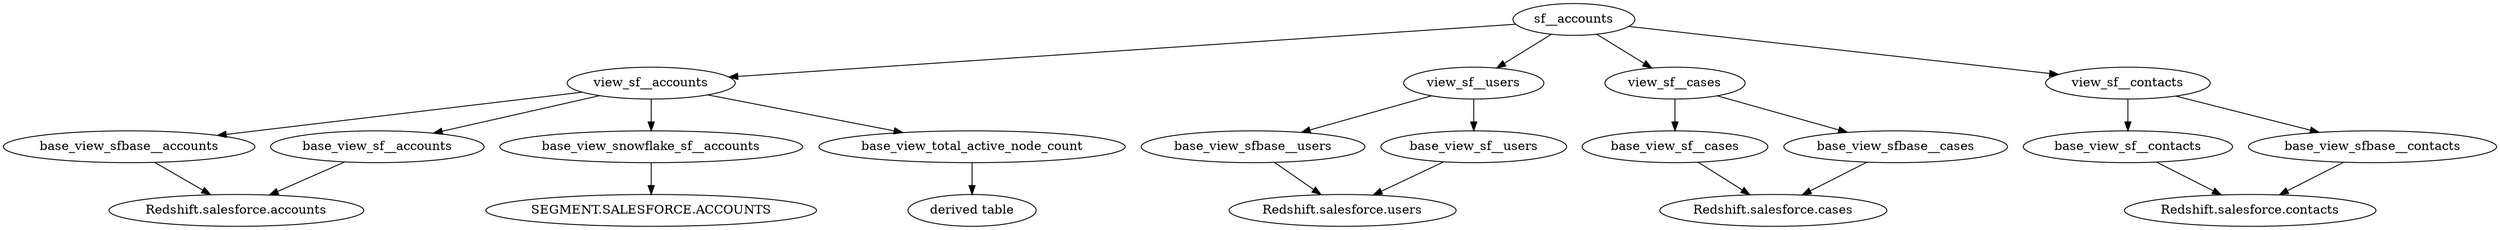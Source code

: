 digraph sf__accounts {
	sf__accounts [label=sf__accounts]
	view_sf__accounts [label=view_sf__accounts]
	sf__accounts -> view_sf__accounts
	base_view_sfbase__accounts [label=base_view_sfbase__accounts]
	view_sf__accounts -> base_view_sfbase__accounts
	"Redshift.salesforce.accounts" [label="Redshift.salesforce.accounts"]
	base_view_sfbase__accounts -> "Redshift.salesforce.accounts"
	base_view_sf__accounts [label=base_view_sf__accounts]
	view_sf__accounts -> base_view_sf__accounts
	"Redshift.salesforce.accounts" [label="Redshift.salesforce.accounts"]
	base_view_sf__accounts -> "Redshift.salesforce.accounts"
	base_view_snowflake_sf__accounts [label=base_view_snowflake_sf__accounts]
	view_sf__accounts -> base_view_snowflake_sf__accounts
	"SEGMENT.SALESFORCE.ACCOUNTS" [label="SEGMENT.SALESFORCE.ACCOUNTS"]
	base_view_snowflake_sf__accounts -> "SEGMENT.SALESFORCE.ACCOUNTS"
	base_view_total_active_node_count [label=base_view_total_active_node_count]
	view_sf__accounts -> base_view_total_active_node_count
	"derived table" [label="derived table"]
	base_view_total_active_node_count -> "derived table"
	view_sf__users [label=view_sf__users]
	sf__accounts -> view_sf__users
	base_view_sfbase__users [label=base_view_sfbase__users]
	view_sf__users -> base_view_sfbase__users
	"Redshift.salesforce.users" [label="Redshift.salesforce.users"]
	base_view_sfbase__users -> "Redshift.salesforce.users"
	base_view_sf__users [label=base_view_sf__users]
	view_sf__users -> base_view_sf__users
	"Redshift.salesforce.users" [label="Redshift.salesforce.users"]
	base_view_sf__users -> "Redshift.salesforce.users"
	view_sf__cases [label=view_sf__cases]
	sf__accounts -> view_sf__cases
	base_view_sf__cases [label=base_view_sf__cases]
	view_sf__cases -> base_view_sf__cases
	"Redshift.salesforce.cases" [label="Redshift.salesforce.cases"]
	base_view_sf__cases -> "Redshift.salesforce.cases"
	base_view_sfbase__cases [label=base_view_sfbase__cases]
	view_sf__cases -> base_view_sfbase__cases
	"Redshift.salesforce.cases" [label="Redshift.salesforce.cases"]
	base_view_sfbase__cases -> "Redshift.salesforce.cases"
	view_sf__contacts [label=view_sf__contacts]
	sf__accounts -> view_sf__contacts
	base_view_sf__contacts [label=base_view_sf__contacts]
	view_sf__contacts -> base_view_sf__contacts
	"Redshift.salesforce.contacts" [label="Redshift.salesforce.contacts"]
	base_view_sf__contacts -> "Redshift.salesforce.contacts"
	base_view_sfbase__contacts [label=base_view_sfbase__contacts]
	view_sf__contacts -> base_view_sfbase__contacts
	"Redshift.salesforce.contacts" [label="Redshift.salesforce.contacts"]
	base_view_sfbase__contacts -> "Redshift.salesforce.contacts"
}
